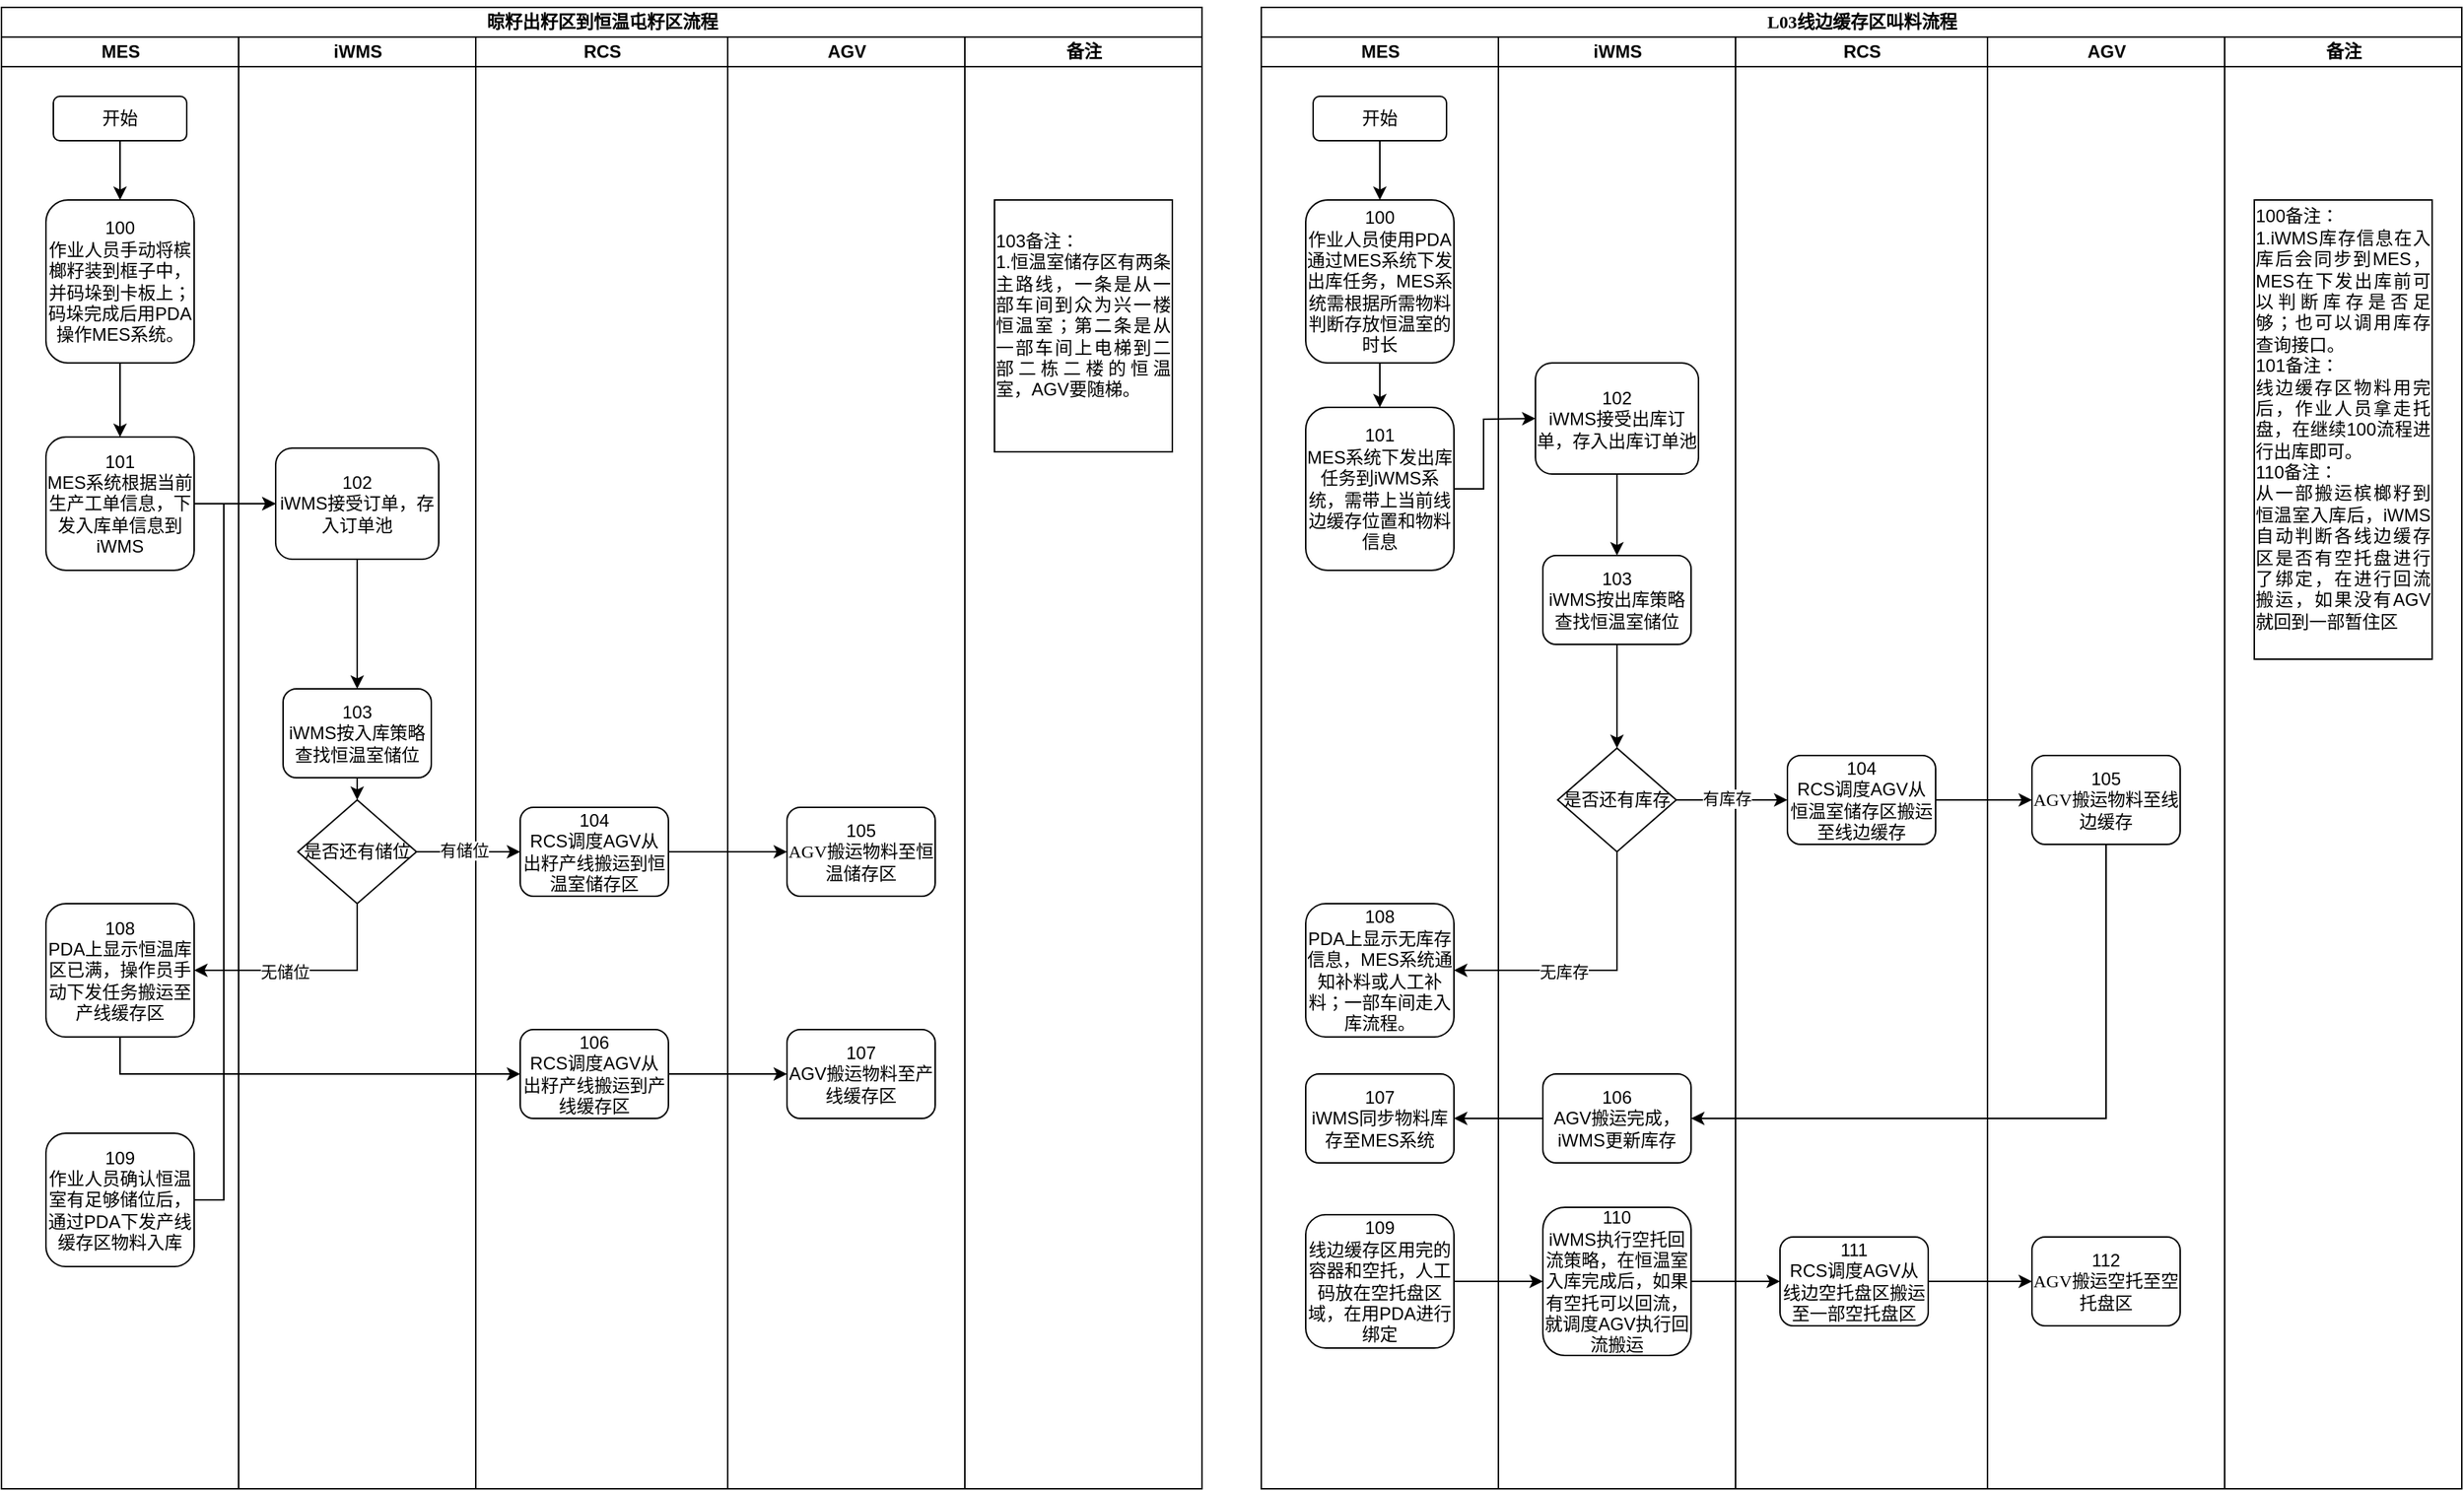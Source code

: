 <mxfile version="25.0.1">
  <diagram name="Page-1" id="74e2e168-ea6b-b213-b513-2b3c1d86103e">
    <mxGraphModel dx="1290" dy="541" grid="1" gridSize="10" guides="1" tooltips="1" connect="1" arrows="1" fold="1" page="1" pageScale="1" pageWidth="1100" pageHeight="850" background="none" math="0" shadow="0">
      <root>
        <mxCell id="0" />
        <mxCell id="1" parent="0" />
        <mxCell id="77e6c97f196da883-1" value="&lt;font style=&quot;font-size: 12px;&quot;&gt;晾籽出籽区到恒温屯籽区流程&lt;/font&gt;" style="swimlane;html=1;childLayout=stackLayout;startSize=20;rounded=0;shadow=0;labelBackgroundColor=none;strokeWidth=1;fontFamily=Verdana;fontSize=8;align=center;" parent="1" vertex="1">
          <mxGeometry x="70" y="40" width="810" height="1000" as="geometry" />
        </mxCell>
        <mxCell id="77e6c97f196da883-2" value="MES" style="swimlane;html=1;startSize=20;" parent="77e6c97f196da883-1" vertex="1">
          <mxGeometry y="20" width="160" height="980" as="geometry" />
        </mxCell>
        <mxCell id="77e6c97f196da883-8" value="&lt;font style=&quot;font-size: 12px;&quot;&gt;开始&lt;/font&gt;" style="rounded=1;whiteSpace=wrap;html=1;shadow=0;labelBackgroundColor=none;strokeWidth=1;fontFamily=Verdana;fontSize=8;align=center;" parent="77e6c97f196da883-2" vertex="1">
          <mxGeometry x="35" y="40" width="90" height="30" as="geometry" />
        </mxCell>
        <mxCell id="77e6c97f196da883-11" value="&lt;font style=&quot;font-size: 12px;&quot; face=&quot;Helvetica&quot;&gt;100&lt;/font&gt;&lt;div&gt;&lt;font style=&quot;font-size: 12px;&quot; face=&quot;Helvetica&quot;&gt;作业人员手动将槟榔籽装到框子中，并码垛到卡板上；码垛完成后用PDA操作MES系统。&lt;/font&gt;&lt;/div&gt;" style="rounded=1;whiteSpace=wrap;html=1;shadow=0;labelBackgroundColor=none;strokeWidth=1;fontFamily=Verdana;fontSize=8;align=center;" parent="77e6c97f196da883-2" vertex="1">
          <mxGeometry x="30" y="110" width="100" height="110" as="geometry" />
        </mxCell>
        <mxCell id="wpisywKrS1FXvngyXWCM-1" value="" style="endArrow=classic;html=1;rounded=0;exitX=0.5;exitY=1;exitDx=0;exitDy=0;entryX=0.5;entryY=0;entryDx=0;entryDy=0;" edge="1" parent="77e6c97f196da883-2" source="77e6c97f196da883-8" target="77e6c97f196da883-11">
          <mxGeometry width="50" height="50" relative="1" as="geometry">
            <mxPoint x="220" y="120" as="sourcePoint" />
            <mxPoint x="270" y="70" as="targetPoint" />
          </mxGeometry>
        </mxCell>
        <mxCell id="wpisywKrS1FXvngyXWCM-2" value="&lt;div&gt;&lt;font face=&quot;Helvetica&quot; style=&quot;font-size: 12px;&quot;&gt;101&lt;/font&gt;&lt;/div&gt;&lt;font style=&quot;font-size: 12px;&quot; face=&quot;Helvetica&quot;&gt;MES系统根据当前生产工单信息，下发入库单信息到iWMS&lt;/font&gt;" style="rounded=1;whiteSpace=wrap;html=1;shadow=0;labelBackgroundColor=none;strokeWidth=1;fontFamily=Verdana;fontSize=8;align=center;" vertex="1" parent="77e6c97f196da883-2">
          <mxGeometry x="30" y="270" width="100" height="90" as="geometry" />
        </mxCell>
        <mxCell id="wpisywKrS1FXvngyXWCM-3" value="" style="endArrow=classic;html=1;rounded=0;exitX=0.5;exitY=1;exitDx=0;exitDy=0;entryX=0.5;entryY=0;entryDx=0;entryDy=0;" edge="1" parent="77e6c97f196da883-2" source="77e6c97f196da883-11" target="wpisywKrS1FXvngyXWCM-2">
          <mxGeometry width="50" height="50" relative="1" as="geometry">
            <mxPoint x="250" y="140" as="sourcePoint" />
            <mxPoint x="300" y="90" as="targetPoint" />
          </mxGeometry>
        </mxCell>
        <mxCell id="wpisywKrS1FXvngyXWCM-19" value="&lt;div&gt;&lt;font face=&quot;Helvetica&quot; style=&quot;font-size: 12px;&quot;&gt;108&lt;/font&gt;&lt;/div&gt;&lt;font face=&quot;Helvetica&quot;&gt;&lt;span style=&quot;font-size: 12px;&quot;&gt;PDA上显示恒温库区已满，操作员手动下发任务搬运至产线缓存区&lt;/span&gt;&lt;/font&gt;" style="rounded=1;whiteSpace=wrap;html=1;shadow=0;labelBackgroundColor=none;strokeWidth=1;fontFamily=Verdana;fontSize=8;align=center;" vertex="1" parent="77e6c97f196da883-2">
          <mxGeometry x="30" y="585" width="100" height="90" as="geometry" />
        </mxCell>
        <mxCell id="wpisywKrS1FXvngyXWCM-21" value="&lt;div&gt;&lt;font face=&quot;Helvetica&quot; style=&quot;font-size: 12px;&quot;&gt;109&lt;/font&gt;&lt;/div&gt;&lt;font face=&quot;Helvetica&quot;&gt;&lt;span style=&quot;font-size: 12px;&quot;&gt;作业人员确认恒温室有足够储位后，通过PDA下发产线缓存区物料入库&lt;/span&gt;&lt;/font&gt;" style="rounded=1;whiteSpace=wrap;html=1;shadow=0;labelBackgroundColor=none;strokeWidth=1;fontFamily=Verdana;fontSize=8;align=center;" vertex="1" parent="77e6c97f196da883-2">
          <mxGeometry x="30" y="740" width="100" height="90" as="geometry" />
        </mxCell>
        <mxCell id="77e6c97f196da883-3" value="iWMS" style="swimlane;html=1;startSize=20;" parent="77e6c97f196da883-1" vertex="1">
          <mxGeometry x="160" y="20" width="160" height="980" as="geometry" />
        </mxCell>
        <mxCell id="wpisywKrS1FXvngyXWCM-4" value="&lt;font style=&quot;font-size: 12px;&quot; face=&quot;Helvetica&quot;&gt;102&lt;/font&gt;&lt;div&gt;&lt;font style=&quot;font-size: 12px;&quot; face=&quot;Helvetica&quot;&gt;iWMS接受订单，存入订单池&lt;/font&gt;&lt;/div&gt;" style="rounded=1;whiteSpace=wrap;html=1;shadow=0;labelBackgroundColor=none;strokeWidth=1;fontFamily=Verdana;fontSize=8;align=center;" vertex="1" parent="77e6c97f196da883-3">
          <mxGeometry x="25" y="277.5" width="110" height="75" as="geometry" />
        </mxCell>
        <mxCell id="wpisywKrS1FXvngyXWCM-8" value="&lt;font style=&quot;font-size: 12px;&quot; face=&quot;Helvetica&quot;&gt;是否还有储位&lt;/font&gt;" style="rhombus;whiteSpace=wrap;html=1;rounded=0;shadow=0;labelBackgroundColor=none;strokeWidth=1;fontFamily=Verdana;fontSize=8;align=center;" vertex="1" parent="77e6c97f196da883-3">
          <mxGeometry x="40" y="515" width="80" height="70" as="geometry" />
        </mxCell>
        <mxCell id="wpisywKrS1FXvngyXWCM-14" value="" style="endArrow=classic;html=1;rounded=0;exitX=0.5;exitY=1;exitDx=0;exitDy=0;entryX=1;entryY=0.5;entryDx=0;entryDy=0;" edge="1" parent="77e6c97f196da883-3" target="wpisywKrS1FXvngyXWCM-19">
          <mxGeometry width="50" height="50" relative="1" as="geometry">
            <mxPoint x="80" y="585" as="sourcePoint" />
            <mxPoint x="190" y="630" as="targetPoint" />
            <Array as="points">
              <mxPoint x="80" y="630" />
            </Array>
          </mxGeometry>
        </mxCell>
        <mxCell id="wpisywKrS1FXvngyXWCM-15" value="无储位" style="edgeLabel;html=1;align=center;verticalAlign=middle;resizable=0;points=[];" vertex="1" connectable="0" parent="wpisywKrS1FXvngyXWCM-14">
          <mxGeometry x="0.219" y="1" relative="1" as="geometry">
            <mxPoint as="offset" />
          </mxGeometry>
        </mxCell>
        <mxCell id="77e6c97f196da883-4" value="RCS" style="swimlane;html=1;startSize=20;" parent="77e6c97f196da883-1" vertex="1">
          <mxGeometry x="320" y="20" width="170" height="980" as="geometry" />
        </mxCell>
        <mxCell id="wpisywKrS1FXvngyXWCM-6" value="&lt;font style=&quot;font-size: 12px;&quot; face=&quot;Helvetica&quot;&gt;103&lt;/font&gt;&lt;div&gt;&lt;font style=&quot;font-size: 12px;&quot; face=&quot;Helvetica&quot;&gt;iWMS按入库策略查找恒温室储位&lt;/font&gt;&lt;/div&gt;" style="rounded=1;whiteSpace=wrap;html=1;shadow=0;labelBackgroundColor=none;strokeWidth=1;fontFamily=Verdana;fontSize=8;align=center;" vertex="1" parent="77e6c97f196da883-4">
          <mxGeometry x="-130" y="440" width="100" height="60" as="geometry" />
        </mxCell>
        <mxCell id="77e6c97f196da883-12" value="&lt;font style=&quot;font-size: 12px;&quot; face=&quot;Helvetica&quot;&gt;104&lt;/font&gt;&lt;div&gt;&lt;font style=&quot;font-size: 12px;&quot; face=&quot;Helvetica&quot;&gt;RCS调度AGV从出籽产线搬运到恒温室储存区&lt;/font&gt;&lt;/div&gt;" style="rounded=1;whiteSpace=wrap;html=1;shadow=0;labelBackgroundColor=none;strokeWidth=1;fontFamily=Verdana;fontSize=8;align=center;" parent="77e6c97f196da883-4" vertex="1">
          <mxGeometry x="30" y="520" width="100" height="60" as="geometry" />
        </mxCell>
        <mxCell id="wpisywKrS1FXvngyXWCM-13" value="&lt;font style=&quot;font-size: 12px;&quot; face=&quot;Helvetica&quot;&gt;106&lt;/font&gt;&lt;div&gt;&lt;font style=&quot;font-size: 12px;&quot; face=&quot;Helvetica&quot;&gt;RCS调度AGV从出籽产线搬运到产线缓存区&lt;/font&gt;&lt;/div&gt;" style="rounded=1;whiteSpace=wrap;html=1;shadow=0;labelBackgroundColor=none;strokeWidth=1;fontFamily=Verdana;fontSize=8;align=center;" vertex="1" parent="77e6c97f196da883-4">
          <mxGeometry x="30" y="670" width="100" height="60" as="geometry" />
        </mxCell>
        <mxCell id="77e6c97f196da883-5" value="AGV" style="swimlane;html=1;startSize=20;" parent="77e6c97f196da883-1" vertex="1">
          <mxGeometry x="490" y="20" width="160" height="980" as="geometry" />
        </mxCell>
        <mxCell id="77e6c97f196da883-17" value="&lt;font style=&quot;font-size: 12px;&quot; face=&quot;Helvetica&quot;&gt;105&lt;/font&gt;&lt;div&gt;&lt;font style=&quot;font-size: 12px;&quot;&gt;AGV搬运物料至恒温储存区&lt;/font&gt;&lt;/div&gt;" style="rounded=1;whiteSpace=wrap;html=1;shadow=0;labelBackgroundColor=none;strokeWidth=1;fontFamily=Verdana;fontSize=8;align=center;" parent="77e6c97f196da883-5" vertex="1">
          <mxGeometry x="40" y="520" width="100" height="60" as="geometry" />
        </mxCell>
        <mxCell id="wpisywKrS1FXvngyXWCM-16" value="&lt;font style=&quot;font-size: 12px;&quot; face=&quot;Helvetica&quot;&gt;107&lt;/font&gt;&lt;div&gt;&lt;font style=&quot;font-size: 12px;&quot; face=&quot;Helvetica&quot;&gt;AGV搬运物料至产线缓存区&lt;/font&gt;&lt;/div&gt;" style="rounded=1;whiteSpace=wrap;html=1;shadow=0;labelBackgroundColor=none;strokeWidth=1;fontFamily=Verdana;fontSize=8;align=center;" vertex="1" parent="77e6c97f196da883-5">
          <mxGeometry x="40" y="670" width="100" height="60" as="geometry" />
        </mxCell>
        <mxCell id="77e6c97f196da883-6" value="备注" style="swimlane;html=1;startSize=20;" parent="77e6c97f196da883-1" vertex="1">
          <mxGeometry x="650" y="20" width="160" height="980" as="geometry" />
        </mxCell>
        <mxCell id="wpisywKrS1FXvngyXWCM-18" value="&lt;div style=&quot;text-align: justify;&quot;&gt;103备注：&lt;/div&gt;&lt;div style=&quot;text-align: justify;&quot;&gt;1.恒温室储存区有两条主路线，一条是从一部车间到众为兴一楼恒温室；第二条是从一部车间上电梯到二部二栋二楼的恒温室，AGV要随梯。&lt;/div&gt;&lt;div style=&quot;text-align: justify;&quot;&gt;&lt;br&gt;&lt;/div&gt;" style="rounded=0;whiteSpace=wrap;html=1;" vertex="1" parent="77e6c97f196da883-6">
          <mxGeometry x="20" y="110" width="120" height="170" as="geometry" />
        </mxCell>
        <mxCell id="wpisywKrS1FXvngyXWCM-5" value="" style="endArrow=classic;html=1;rounded=0;exitX=1;exitY=0.5;exitDx=0;exitDy=0;entryX=0;entryY=0.5;entryDx=0;entryDy=0;" edge="1" parent="77e6c97f196da883-1" source="wpisywKrS1FXvngyXWCM-2" target="wpisywKrS1FXvngyXWCM-4">
          <mxGeometry width="50" height="50" relative="1" as="geometry">
            <mxPoint x="220" y="350" as="sourcePoint" />
            <mxPoint x="270" y="300" as="targetPoint" />
          </mxGeometry>
        </mxCell>
        <mxCell id="wpisywKrS1FXvngyXWCM-7" value="" style="endArrow=classic;html=1;rounded=0;exitX=0.5;exitY=1;exitDx=0;exitDy=0;entryX=0.5;entryY=0;entryDx=0;entryDy=0;" edge="1" parent="77e6c97f196da883-1" source="wpisywKrS1FXvngyXWCM-4" target="wpisywKrS1FXvngyXWCM-6">
          <mxGeometry width="50" height="50" relative="1" as="geometry">
            <mxPoint x="360" y="400" as="sourcePoint" />
            <mxPoint x="410" y="350" as="targetPoint" />
          </mxGeometry>
        </mxCell>
        <mxCell id="wpisywKrS1FXvngyXWCM-12" value="" style="endArrow=classic;html=1;rounded=0;exitX=1;exitY=0.5;exitDx=0;exitDy=0;entryX=0;entryY=0.5;entryDx=0;entryDy=0;" edge="1" parent="77e6c97f196da883-1" source="77e6c97f196da883-12" target="77e6c97f196da883-17">
          <mxGeometry width="50" height="50" relative="1" as="geometry">
            <mxPoint x="520" y="530" as="sourcePoint" />
            <mxPoint x="570" y="480" as="targetPoint" />
          </mxGeometry>
        </mxCell>
        <mxCell id="wpisywKrS1FXvngyXWCM-17" value="" style="endArrow=classic;html=1;rounded=0;exitX=1;exitY=0.5;exitDx=0;exitDy=0;entryX=0;entryY=0.5;entryDx=0;entryDy=0;" edge="1" parent="77e6c97f196da883-1" source="wpisywKrS1FXvngyXWCM-13" target="wpisywKrS1FXvngyXWCM-16">
          <mxGeometry width="50" height="50" relative="1" as="geometry">
            <mxPoint x="490" y="680" as="sourcePoint" />
            <mxPoint x="540" y="630" as="targetPoint" />
          </mxGeometry>
        </mxCell>
        <mxCell id="wpisywKrS1FXvngyXWCM-9" value="" style="endArrow=classic;html=1;rounded=0;exitX=0.5;exitY=1;exitDx=0;exitDy=0;entryX=0.5;entryY=0;entryDx=0;entryDy=0;" edge="1" parent="77e6c97f196da883-1" source="wpisywKrS1FXvngyXWCM-6" target="wpisywKrS1FXvngyXWCM-8">
          <mxGeometry width="50" height="50" relative="1" as="geometry">
            <mxPoint x="380" y="520" as="sourcePoint" />
            <mxPoint x="430" y="470" as="targetPoint" />
          </mxGeometry>
        </mxCell>
        <mxCell id="wpisywKrS1FXvngyXWCM-10" value="" style="endArrow=classic;html=1;rounded=0;exitX=1;exitY=0.5;exitDx=0;exitDy=0;entryX=0;entryY=0.5;entryDx=0;entryDy=0;" edge="1" parent="77e6c97f196da883-1" source="wpisywKrS1FXvngyXWCM-8" target="77e6c97f196da883-12">
          <mxGeometry width="50" height="50" relative="1" as="geometry">
            <mxPoint x="370" y="660" as="sourcePoint" />
            <mxPoint x="420" y="610" as="targetPoint" />
          </mxGeometry>
        </mxCell>
        <mxCell id="wpisywKrS1FXvngyXWCM-11" value="有储位" style="edgeLabel;html=1;align=center;verticalAlign=middle;resizable=0;points=[];" vertex="1" connectable="0" parent="wpisywKrS1FXvngyXWCM-10">
          <mxGeometry x="-0.095" y="1" relative="1" as="geometry">
            <mxPoint as="offset" />
          </mxGeometry>
        </mxCell>
        <mxCell id="wpisywKrS1FXvngyXWCM-20" value="" style="endArrow=classic;html=1;rounded=0;exitX=0.5;exitY=1;exitDx=0;exitDy=0;entryX=0;entryY=0.5;entryDx=0;entryDy=0;" edge="1" parent="77e6c97f196da883-1" source="wpisywKrS1FXvngyXWCM-19" target="wpisywKrS1FXvngyXWCM-13">
          <mxGeometry width="50" height="50" relative="1" as="geometry">
            <mxPoint x="240" y="770" as="sourcePoint" />
            <mxPoint x="290" y="720" as="targetPoint" />
            <Array as="points">
              <mxPoint x="80" y="720" />
            </Array>
          </mxGeometry>
        </mxCell>
        <mxCell id="wpisywKrS1FXvngyXWCM-22" value="" style="endArrow=classic;html=1;rounded=0;exitX=1;exitY=0.5;exitDx=0;exitDy=0;entryX=0;entryY=0.5;entryDx=0;entryDy=0;" edge="1" parent="77e6c97f196da883-1" source="wpisywKrS1FXvngyXWCM-21" target="wpisywKrS1FXvngyXWCM-4">
          <mxGeometry width="50" height="50" relative="1" as="geometry">
            <mxPoint x="190" y="820" as="sourcePoint" />
            <mxPoint x="240" y="770" as="targetPoint" />
            <Array as="points">
              <mxPoint x="150" y="805" />
              <mxPoint x="150" y="335" />
            </Array>
          </mxGeometry>
        </mxCell>
        <mxCell id="wpisywKrS1FXvngyXWCM-23" value="&lt;p class=&quot;MsoNormal&quot;&gt;&lt;font face=&quot;Verdana&quot; style=&quot;font-size: 12px;&quot;&gt;&lt;font style=&quot;&quot;&gt;L03&lt;/font&gt;&lt;font style=&quot;&quot;&gt;线边缓存区叫料流程&lt;/font&gt;&lt;/font&gt;&lt;/p&gt;" style="swimlane;html=1;childLayout=stackLayout;startSize=20;rounded=0;shadow=0;labelBackgroundColor=none;strokeWidth=1;fontFamily=Verdana;fontSize=8;align=center;" vertex="1" parent="1">
          <mxGeometry x="920" y="40" width="810" height="1000" as="geometry" />
        </mxCell>
        <mxCell id="wpisywKrS1FXvngyXWCM-24" value="MES" style="swimlane;html=1;startSize=20;" vertex="1" parent="wpisywKrS1FXvngyXWCM-23">
          <mxGeometry y="20" width="160" height="980" as="geometry" />
        </mxCell>
        <mxCell id="wpisywKrS1FXvngyXWCM-25" value="&lt;font style=&quot;font-size: 12px;&quot;&gt;开始&lt;/font&gt;" style="rounded=1;whiteSpace=wrap;html=1;shadow=0;labelBackgroundColor=none;strokeWidth=1;fontFamily=Verdana;fontSize=8;align=center;" vertex="1" parent="wpisywKrS1FXvngyXWCM-24">
          <mxGeometry x="35" y="40" width="90" height="30" as="geometry" />
        </mxCell>
        <mxCell id="wpisywKrS1FXvngyXWCM-26" value="&lt;font style=&quot;font-size: 12px;&quot; face=&quot;Helvetica&quot;&gt;100&lt;/font&gt;&lt;div&gt;&lt;font style=&quot;font-size: 12px;&quot; face=&quot;Helvetica&quot;&gt;作业人员使用PDA通过MES系统下发出库任务，MES系统需根据所需物料判断存放恒温室的时长&lt;/font&gt;&lt;/div&gt;" style="rounded=1;whiteSpace=wrap;html=1;shadow=0;labelBackgroundColor=none;strokeWidth=1;fontFamily=Verdana;fontSize=8;align=center;" vertex="1" parent="wpisywKrS1FXvngyXWCM-24">
          <mxGeometry x="30" y="110" width="100" height="110" as="geometry" />
        </mxCell>
        <mxCell id="wpisywKrS1FXvngyXWCM-27" value="" style="endArrow=classic;html=1;rounded=0;exitX=0.5;exitY=1;exitDx=0;exitDy=0;entryX=0.5;entryY=0;entryDx=0;entryDy=0;" edge="1" parent="wpisywKrS1FXvngyXWCM-24" source="wpisywKrS1FXvngyXWCM-25" target="wpisywKrS1FXvngyXWCM-26">
          <mxGeometry width="50" height="50" relative="1" as="geometry">
            <mxPoint x="220" y="120" as="sourcePoint" />
            <mxPoint x="270" y="70" as="targetPoint" />
          </mxGeometry>
        </mxCell>
        <mxCell id="wpisywKrS1FXvngyXWCM-30" value="&lt;div&gt;&lt;font face=&quot;Helvetica&quot; style=&quot;font-size: 12px;&quot;&gt;108&lt;/font&gt;&lt;/div&gt;&lt;font face=&quot;Helvetica&quot;&gt;&lt;span style=&quot;font-size: 12px;&quot;&gt;PDA上显示无库存信息，MES系统通知补料或人工补料；一部车间走入库流程。&lt;/span&gt;&lt;/font&gt;" style="rounded=1;whiteSpace=wrap;html=1;shadow=0;labelBackgroundColor=none;strokeWidth=1;fontFamily=Verdana;fontSize=8;align=center;" vertex="1" parent="wpisywKrS1FXvngyXWCM-24">
          <mxGeometry x="30" y="585" width="100" height="90" as="geometry" />
        </mxCell>
        <mxCell id="wpisywKrS1FXvngyXWCM-31" value="&lt;div&gt;&lt;font face=&quot;Helvetica&quot; style=&quot;font-size: 12px;&quot;&gt;109&lt;/font&gt;&lt;/div&gt;&lt;font face=&quot;Helvetica&quot;&gt;&lt;span style=&quot;font-size: 12px;&quot;&gt;线边缓存区用完的容器和空托，人工码放在空托盘区域，在用PDA进行绑定&lt;/span&gt;&lt;/font&gt;" style="rounded=1;whiteSpace=wrap;html=1;shadow=0;labelBackgroundColor=none;strokeWidth=1;fontFamily=Verdana;fontSize=8;align=center;" vertex="1" parent="wpisywKrS1FXvngyXWCM-24">
          <mxGeometry x="30" y="795" width="100" height="90" as="geometry" />
        </mxCell>
        <mxCell id="wpisywKrS1FXvngyXWCM-55" value="&lt;font style=&quot;font-size: 12px;&quot; face=&quot;Helvetica&quot;&gt;101&lt;/font&gt;&lt;div&gt;&lt;font face=&quot;Helvetica&quot;&gt;&lt;span style=&quot;font-size: 12px;&quot;&gt;MES系统下发出库任务到iWMS系统，需带上当前线边缓存位置和物料信息&lt;/span&gt;&lt;/font&gt;&lt;/div&gt;" style="rounded=1;whiteSpace=wrap;html=1;shadow=0;labelBackgroundColor=none;strokeWidth=1;fontFamily=Verdana;fontSize=8;align=center;" vertex="1" parent="wpisywKrS1FXvngyXWCM-24">
          <mxGeometry x="30" y="250" width="100" height="110" as="geometry" />
        </mxCell>
        <mxCell id="wpisywKrS1FXvngyXWCM-56" value="" style="endArrow=classic;html=1;rounded=0;exitX=0.5;exitY=1;exitDx=0;exitDy=0;entryX=0.5;entryY=0;entryDx=0;entryDy=0;" edge="1" parent="wpisywKrS1FXvngyXWCM-24" source="wpisywKrS1FXvngyXWCM-26" target="wpisywKrS1FXvngyXWCM-55">
          <mxGeometry width="50" height="50" relative="1" as="geometry">
            <mxPoint x="200" y="200" as="sourcePoint" />
            <mxPoint x="250" y="150" as="targetPoint" />
          </mxGeometry>
        </mxCell>
        <mxCell id="wpisywKrS1FXvngyXWCM-60" value="&lt;font face=&quot;Helvetica&quot;&gt;&lt;span style=&quot;font-size: 12px;&quot;&gt;107&lt;/span&gt;&lt;/font&gt;&lt;div&gt;&lt;font face=&quot;Helvetica&quot;&gt;&lt;span style=&quot;font-size: 12px;&quot;&gt;iWMS同步物料库存至MES系统&lt;/span&gt;&lt;/font&gt;&lt;/div&gt;" style="rounded=1;whiteSpace=wrap;html=1;shadow=0;labelBackgroundColor=none;strokeWidth=1;fontFamily=Verdana;fontSize=8;align=center;" vertex="1" parent="wpisywKrS1FXvngyXWCM-24">
          <mxGeometry x="30" y="700" width="100" height="60" as="geometry" />
        </mxCell>
        <mxCell id="wpisywKrS1FXvngyXWCM-32" value="iWMS" style="swimlane;html=1;startSize=20;" vertex="1" parent="wpisywKrS1FXvngyXWCM-23">
          <mxGeometry x="160" y="20" width="160" height="980" as="geometry" />
        </mxCell>
        <mxCell id="wpisywKrS1FXvngyXWCM-33" value="&lt;font style=&quot;font-size: 12px;&quot; face=&quot;Helvetica&quot;&gt;102&lt;/font&gt;&lt;div&gt;&lt;font style=&quot;font-size: 12px;&quot; face=&quot;Helvetica&quot;&gt;iWMS接受出库订单，存入出库订单池&lt;/font&gt;&lt;/div&gt;" style="rounded=1;whiteSpace=wrap;html=1;shadow=0;labelBackgroundColor=none;strokeWidth=1;fontFamily=Verdana;fontSize=8;align=center;" vertex="1" parent="wpisywKrS1FXvngyXWCM-32">
          <mxGeometry x="25" y="220" width="110" height="75" as="geometry" />
        </mxCell>
        <mxCell id="wpisywKrS1FXvngyXWCM-34" value="&lt;font style=&quot;font-size: 12px;&quot; face=&quot;Helvetica&quot;&gt;是否还有库存&lt;/font&gt;" style="rhombus;whiteSpace=wrap;html=1;rounded=0;shadow=0;labelBackgroundColor=none;strokeWidth=1;fontFamily=Verdana;fontSize=8;align=center;" vertex="1" parent="wpisywKrS1FXvngyXWCM-32">
          <mxGeometry x="40" y="480" width="80" height="70" as="geometry" />
        </mxCell>
        <mxCell id="wpisywKrS1FXvngyXWCM-38" value="&lt;font style=&quot;font-size: 12px;&quot; face=&quot;Helvetica&quot;&gt;103&lt;/font&gt;&lt;div&gt;&lt;font style=&quot;font-size: 12px;&quot; face=&quot;Helvetica&quot;&gt;iWMS按出库策略查找恒温室储位&lt;/font&gt;&lt;/div&gt;" style="rounded=1;whiteSpace=wrap;html=1;shadow=0;labelBackgroundColor=none;strokeWidth=1;fontFamily=Verdana;fontSize=8;align=center;" vertex="1" parent="wpisywKrS1FXvngyXWCM-32">
          <mxGeometry x="30" y="350" width="100" height="60" as="geometry" />
        </mxCell>
        <mxCell id="wpisywKrS1FXvngyXWCM-50" value="" style="endArrow=classic;html=1;rounded=0;exitX=0.5;exitY=1;exitDx=0;exitDy=0;entryX=0.5;entryY=0;entryDx=0;entryDy=0;" edge="1" parent="wpisywKrS1FXvngyXWCM-32" source="wpisywKrS1FXvngyXWCM-38" target="wpisywKrS1FXvngyXWCM-34">
          <mxGeometry width="50" height="50" relative="1" as="geometry">
            <mxPoint x="220" y="500" as="sourcePoint" />
            <mxPoint x="270" y="450" as="targetPoint" />
          </mxGeometry>
        </mxCell>
        <mxCell id="wpisywKrS1FXvngyXWCM-47" value="" style="endArrow=classic;html=1;rounded=0;exitX=0.5;exitY=1;exitDx=0;exitDy=0;entryX=0.5;entryY=0;entryDx=0;entryDy=0;" edge="1" parent="wpisywKrS1FXvngyXWCM-32" source="wpisywKrS1FXvngyXWCM-33" target="wpisywKrS1FXvngyXWCM-38">
          <mxGeometry width="50" height="50" relative="1" as="geometry">
            <mxPoint x="200" y="380" as="sourcePoint" />
            <mxPoint x="250" y="330" as="targetPoint" />
          </mxGeometry>
        </mxCell>
        <mxCell id="wpisywKrS1FXvngyXWCM-58" value="&lt;font style=&quot;font-size: 12px;&quot; face=&quot;Helvetica&quot;&gt;106&lt;/font&gt;&lt;div&gt;&lt;font style=&quot;font-size: 12px;&quot; face=&quot;Helvetica&quot;&gt;AGV搬运完成，iWMS更新库存&lt;/font&gt;&lt;/div&gt;" style="rounded=1;whiteSpace=wrap;html=1;shadow=0;labelBackgroundColor=none;strokeWidth=1;fontFamily=Verdana;fontSize=8;align=center;" vertex="1" parent="wpisywKrS1FXvngyXWCM-32">
          <mxGeometry x="30" y="700" width="100" height="60" as="geometry" />
        </mxCell>
        <mxCell id="wpisywKrS1FXvngyXWCM-62" value="&lt;font style=&quot;font-size: 12px;&quot; face=&quot;Helvetica&quot;&gt;110&lt;/font&gt;&lt;div&gt;&lt;font face=&quot;Helvetica&quot;&gt;&lt;span style=&quot;font-size: 12px;&quot;&gt;iWMS执行空托回流策略，在恒温室入库完成后，如果有空托可以回流，就调度AGV执行回流搬运&lt;/span&gt;&lt;/font&gt;&lt;/div&gt;" style="rounded=1;whiteSpace=wrap;html=1;shadow=0;labelBackgroundColor=none;strokeWidth=1;fontFamily=Verdana;fontSize=8;align=center;" vertex="1" parent="wpisywKrS1FXvngyXWCM-32">
          <mxGeometry x="30" y="790" width="100" height="100" as="geometry" />
        </mxCell>
        <mxCell id="wpisywKrS1FXvngyXWCM-37" value="RCS" style="swimlane;html=1;startSize=20;" vertex="1" parent="wpisywKrS1FXvngyXWCM-23">
          <mxGeometry x="320" y="20" width="170" height="980" as="geometry" />
        </mxCell>
        <mxCell id="wpisywKrS1FXvngyXWCM-39" value="&lt;font style=&quot;font-size: 12px;&quot; face=&quot;Helvetica&quot;&gt;104&lt;/font&gt;&lt;div&gt;&lt;font style=&quot;font-size: 12px;&quot; face=&quot;Helvetica&quot;&gt;RCS调度AGV从恒温室储存区搬运至线边缓存&lt;/font&gt;&lt;/div&gt;" style="rounded=1;whiteSpace=wrap;html=1;shadow=0;labelBackgroundColor=none;strokeWidth=1;fontFamily=Verdana;fontSize=8;align=center;" vertex="1" parent="wpisywKrS1FXvngyXWCM-37">
          <mxGeometry x="35" y="485" width="100" height="60" as="geometry" />
        </mxCell>
        <mxCell id="wpisywKrS1FXvngyXWCM-63" value="&lt;font style=&quot;font-size: 12px;&quot; face=&quot;Helvetica&quot;&gt;111&lt;/font&gt;&lt;div&gt;&lt;font style=&quot;font-size: 12px;&quot; face=&quot;Helvetica&quot;&gt;RCS调度AGV从线边空托盘区搬运至一部空托盘区&lt;/font&gt;&lt;/div&gt;" style="rounded=1;whiteSpace=wrap;html=1;shadow=0;labelBackgroundColor=none;strokeWidth=1;fontFamily=Verdana;fontSize=8;align=center;" vertex="1" parent="wpisywKrS1FXvngyXWCM-37">
          <mxGeometry x="30" y="810" width="100" height="60" as="geometry" />
        </mxCell>
        <mxCell id="wpisywKrS1FXvngyXWCM-41" value="AGV" style="swimlane;html=1;startSize=20;" vertex="1" parent="wpisywKrS1FXvngyXWCM-23">
          <mxGeometry x="490" y="20" width="160" height="980" as="geometry" />
        </mxCell>
        <mxCell id="wpisywKrS1FXvngyXWCM-42" value="&lt;font style=&quot;font-size: 12px;&quot; face=&quot;Helvetica&quot;&gt;105&lt;/font&gt;&lt;div&gt;&lt;font style=&quot;font-size: 12px;&quot;&gt;AGV搬运物料至线边缓存&lt;/font&gt;&lt;/div&gt;" style="rounded=1;whiteSpace=wrap;html=1;shadow=0;labelBackgroundColor=none;strokeWidth=1;fontFamily=Verdana;fontSize=8;align=center;" vertex="1" parent="wpisywKrS1FXvngyXWCM-41">
          <mxGeometry x="30" y="485" width="100" height="60" as="geometry" />
        </mxCell>
        <mxCell id="wpisywKrS1FXvngyXWCM-66" value="&lt;font style=&quot;font-size: 12px;&quot; face=&quot;Helvetica&quot;&gt;112&lt;/font&gt;&lt;div&gt;&lt;font style=&quot;font-size: 12px;&quot;&gt;AGV搬运空托至空托盘区&lt;/font&gt;&lt;/div&gt;" style="rounded=1;whiteSpace=wrap;html=1;shadow=0;labelBackgroundColor=none;strokeWidth=1;fontFamily=Verdana;fontSize=8;align=center;" vertex="1" parent="wpisywKrS1FXvngyXWCM-41">
          <mxGeometry x="30" y="810" width="100" height="60" as="geometry" />
        </mxCell>
        <mxCell id="wpisywKrS1FXvngyXWCM-44" value="备注" style="swimlane;html=1;startSize=20;" vertex="1" parent="wpisywKrS1FXvngyXWCM-23">
          <mxGeometry x="650" y="20" width="160" height="980" as="geometry" />
        </mxCell>
        <mxCell id="wpisywKrS1FXvngyXWCM-45" value="&lt;div style=&quot;text-align: justify;&quot;&gt;100备注：&lt;/div&gt;&lt;div style=&quot;text-align: justify;&quot;&gt;1.iWMS库存信息在入库后会同步到MES，MES在下发出库前可以判断库存是否足够；也可以调用库存查询接口。&lt;/div&gt;&lt;div style=&quot;text-align: justify;&quot;&gt;101备注：&lt;/div&gt;&lt;div style=&quot;text-align: justify;&quot;&gt;线边缓存区物料用完后，作业人员拿走托盘，在继续100流程进行出库即可。&lt;/div&gt;&lt;div style=&quot;text-align: justify;&quot;&gt;110备注：&lt;/div&gt;&lt;div style=&quot;text-align: justify;&quot;&gt;从一部搬运槟榔籽到恒温室入库后，iWMS自动判断各线边缓存区是否有空托盘进行了绑定，在进行回流搬运，如果没有AGV就回到一部暂住区&lt;/div&gt;&lt;div style=&quot;text-align: justify;&quot;&gt;&lt;br&gt;&lt;/div&gt;" style="rounded=0;whiteSpace=wrap;html=1;" vertex="1" parent="wpisywKrS1FXvngyXWCM-44">
          <mxGeometry x="20" y="110" width="120" height="310" as="geometry" />
        </mxCell>
        <mxCell id="wpisywKrS1FXvngyXWCM-48" value="" style="endArrow=classic;html=1;rounded=0;exitX=1;exitY=0.5;exitDx=0;exitDy=0;entryX=0;entryY=0.5;entryDx=0;entryDy=0;" edge="1" parent="wpisywKrS1FXvngyXWCM-23" source="wpisywKrS1FXvngyXWCM-39" target="wpisywKrS1FXvngyXWCM-42">
          <mxGeometry width="50" height="50" relative="1" as="geometry">
            <mxPoint x="520" y="530" as="sourcePoint" />
            <mxPoint x="570" y="480" as="targetPoint" />
          </mxGeometry>
        </mxCell>
        <mxCell id="wpisywKrS1FXvngyXWCM-51" value="" style="endArrow=classic;html=1;rounded=0;exitX=1;exitY=0.5;exitDx=0;exitDy=0;entryX=0;entryY=0.5;entryDx=0;entryDy=0;" edge="1" parent="wpisywKrS1FXvngyXWCM-23" source="wpisywKrS1FXvngyXWCM-34" target="wpisywKrS1FXvngyXWCM-39">
          <mxGeometry width="50" height="50" relative="1" as="geometry">
            <mxPoint x="370" y="660" as="sourcePoint" />
            <mxPoint x="420" y="610" as="targetPoint" />
          </mxGeometry>
        </mxCell>
        <mxCell id="wpisywKrS1FXvngyXWCM-52" value="有库存" style="edgeLabel;html=1;align=center;verticalAlign=middle;resizable=0;points=[];" vertex="1" connectable="0" parent="wpisywKrS1FXvngyXWCM-51">
          <mxGeometry x="-0.095" y="1" relative="1" as="geometry">
            <mxPoint as="offset" />
          </mxGeometry>
        </mxCell>
        <mxCell id="wpisywKrS1FXvngyXWCM-57" value="" style="endArrow=classic;html=1;rounded=0;exitX=1;exitY=0.5;exitDx=0;exitDy=0;entryX=0;entryY=0.5;entryDx=0;entryDy=0;" edge="1" parent="wpisywKrS1FXvngyXWCM-23" source="wpisywKrS1FXvngyXWCM-55" target="wpisywKrS1FXvngyXWCM-33">
          <mxGeometry width="50" height="50" relative="1" as="geometry">
            <mxPoint x="400" y="330" as="sourcePoint" />
            <mxPoint x="450" y="280" as="targetPoint" />
            <Array as="points">
              <mxPoint x="150" y="325" />
              <mxPoint x="150" y="278" />
            </Array>
          </mxGeometry>
        </mxCell>
        <mxCell id="wpisywKrS1FXvngyXWCM-35" value="" style="endArrow=classic;html=1;rounded=0;exitX=0.5;exitY=1;exitDx=0;exitDy=0;entryX=1;entryY=0.5;entryDx=0;entryDy=0;" edge="1" parent="wpisywKrS1FXvngyXWCM-23" target="wpisywKrS1FXvngyXWCM-30" source="wpisywKrS1FXvngyXWCM-34">
          <mxGeometry width="50" height="50" relative="1" as="geometry">
            <mxPoint x="240" y="605" as="sourcePoint" />
            <mxPoint x="350" y="650" as="targetPoint" />
            <Array as="points">
              <mxPoint x="240" y="650" />
            </Array>
          </mxGeometry>
        </mxCell>
        <mxCell id="wpisywKrS1FXvngyXWCM-36" value="无库存" style="edgeLabel;html=1;align=center;verticalAlign=middle;resizable=0;points=[];" vertex="1" connectable="0" parent="wpisywKrS1FXvngyXWCM-35">
          <mxGeometry x="0.219" y="1" relative="1" as="geometry">
            <mxPoint as="offset" />
          </mxGeometry>
        </mxCell>
        <mxCell id="wpisywKrS1FXvngyXWCM-59" value="" style="endArrow=classic;html=1;rounded=0;exitX=0.5;exitY=1;exitDx=0;exitDy=0;entryX=1;entryY=0.5;entryDx=0;entryDy=0;" edge="1" parent="wpisywKrS1FXvngyXWCM-23" source="wpisywKrS1FXvngyXWCM-42" target="wpisywKrS1FXvngyXWCM-58">
          <mxGeometry width="50" height="50" relative="1" as="geometry">
            <mxPoint x="580" y="650" as="sourcePoint" />
            <mxPoint x="630" y="600" as="targetPoint" />
            <Array as="points">
              <mxPoint x="570" y="750" />
            </Array>
          </mxGeometry>
        </mxCell>
        <mxCell id="wpisywKrS1FXvngyXWCM-61" value="" style="endArrow=classic;html=1;rounded=0;exitX=0;exitY=0.5;exitDx=0;exitDy=0;" edge="1" parent="wpisywKrS1FXvngyXWCM-23" source="wpisywKrS1FXvngyXWCM-58" target="wpisywKrS1FXvngyXWCM-60">
          <mxGeometry width="50" height="50" relative="1" as="geometry">
            <mxPoint x="270" y="850" as="sourcePoint" />
            <mxPoint x="320" y="800" as="targetPoint" />
          </mxGeometry>
        </mxCell>
        <mxCell id="wpisywKrS1FXvngyXWCM-64" value="" style="endArrow=classic;html=1;rounded=0;exitX=1;exitY=0.5;exitDx=0;exitDy=0;entryX=0;entryY=0.5;entryDx=0;entryDy=0;" edge="1" parent="wpisywKrS1FXvngyXWCM-23" source="wpisywKrS1FXvngyXWCM-31" target="wpisywKrS1FXvngyXWCM-62">
          <mxGeometry width="50" height="50" relative="1" as="geometry">
            <mxPoint x="380" y="880" as="sourcePoint" />
            <mxPoint x="430" y="830" as="targetPoint" />
          </mxGeometry>
        </mxCell>
        <mxCell id="wpisywKrS1FXvngyXWCM-65" value="" style="endArrow=classic;html=1;rounded=0;exitX=1;exitY=0.5;exitDx=0;exitDy=0;" edge="1" parent="wpisywKrS1FXvngyXWCM-23" source="wpisywKrS1FXvngyXWCM-62" target="wpisywKrS1FXvngyXWCM-63">
          <mxGeometry width="50" height="50" relative="1" as="geometry">
            <mxPoint x="380" y="820" as="sourcePoint" />
            <mxPoint x="430" y="770" as="targetPoint" />
          </mxGeometry>
        </mxCell>
        <mxCell id="wpisywKrS1FXvngyXWCM-67" value="" style="endArrow=classic;html=1;rounded=0;exitX=1;exitY=0.5;exitDx=0;exitDy=0;" edge="1" parent="wpisywKrS1FXvngyXWCM-23" source="wpisywKrS1FXvngyXWCM-63" target="wpisywKrS1FXvngyXWCM-66">
          <mxGeometry width="50" height="50" relative="1" as="geometry">
            <mxPoint x="530" y="810" as="sourcePoint" />
            <mxPoint x="580" y="760" as="targetPoint" />
          </mxGeometry>
        </mxCell>
      </root>
    </mxGraphModel>
  </diagram>
</mxfile>
